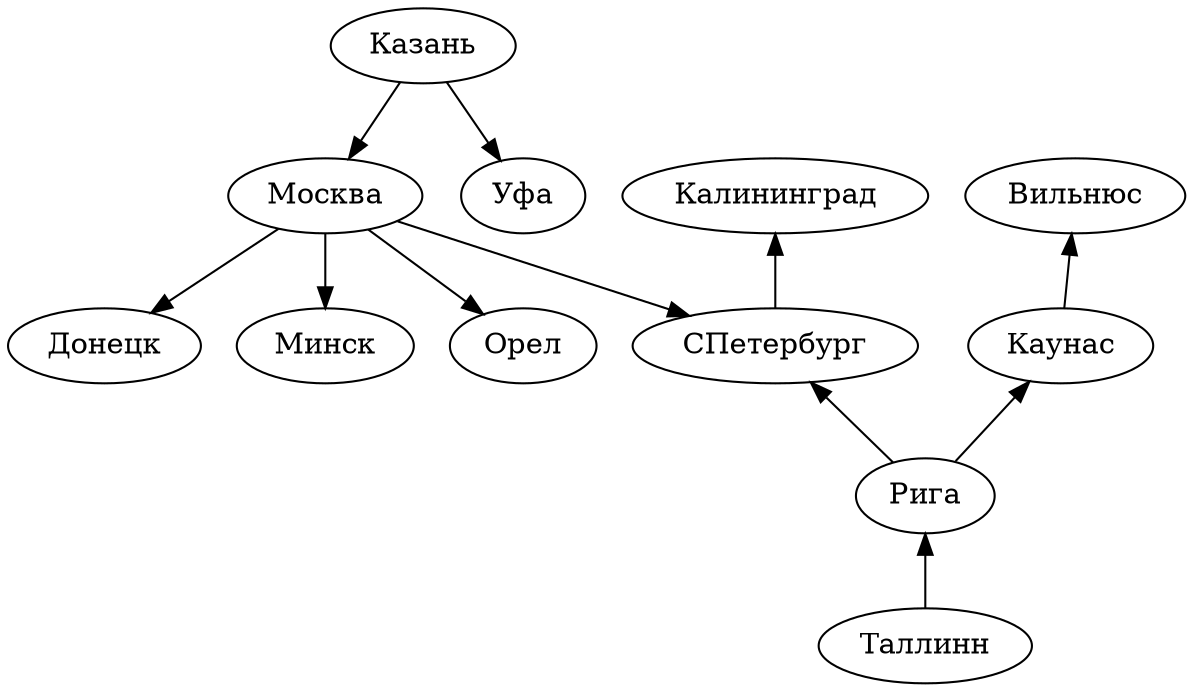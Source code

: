 digraph {
    Казань -> Москва;
    Рига -> Таллинн [dir=back];
    Казань -> Уфа;
    Каунас -> Рига [dir=back];
    Москва -> Донецк;
    СПетербург -> Рига [dir=back];
    Москва -> Минск;
    Вильнюс -> Каунас [dir=back];
    Москва -> Орел;
    Калининград -> СПетербург [dir=back];
    Москва -> СПетербург;
}
